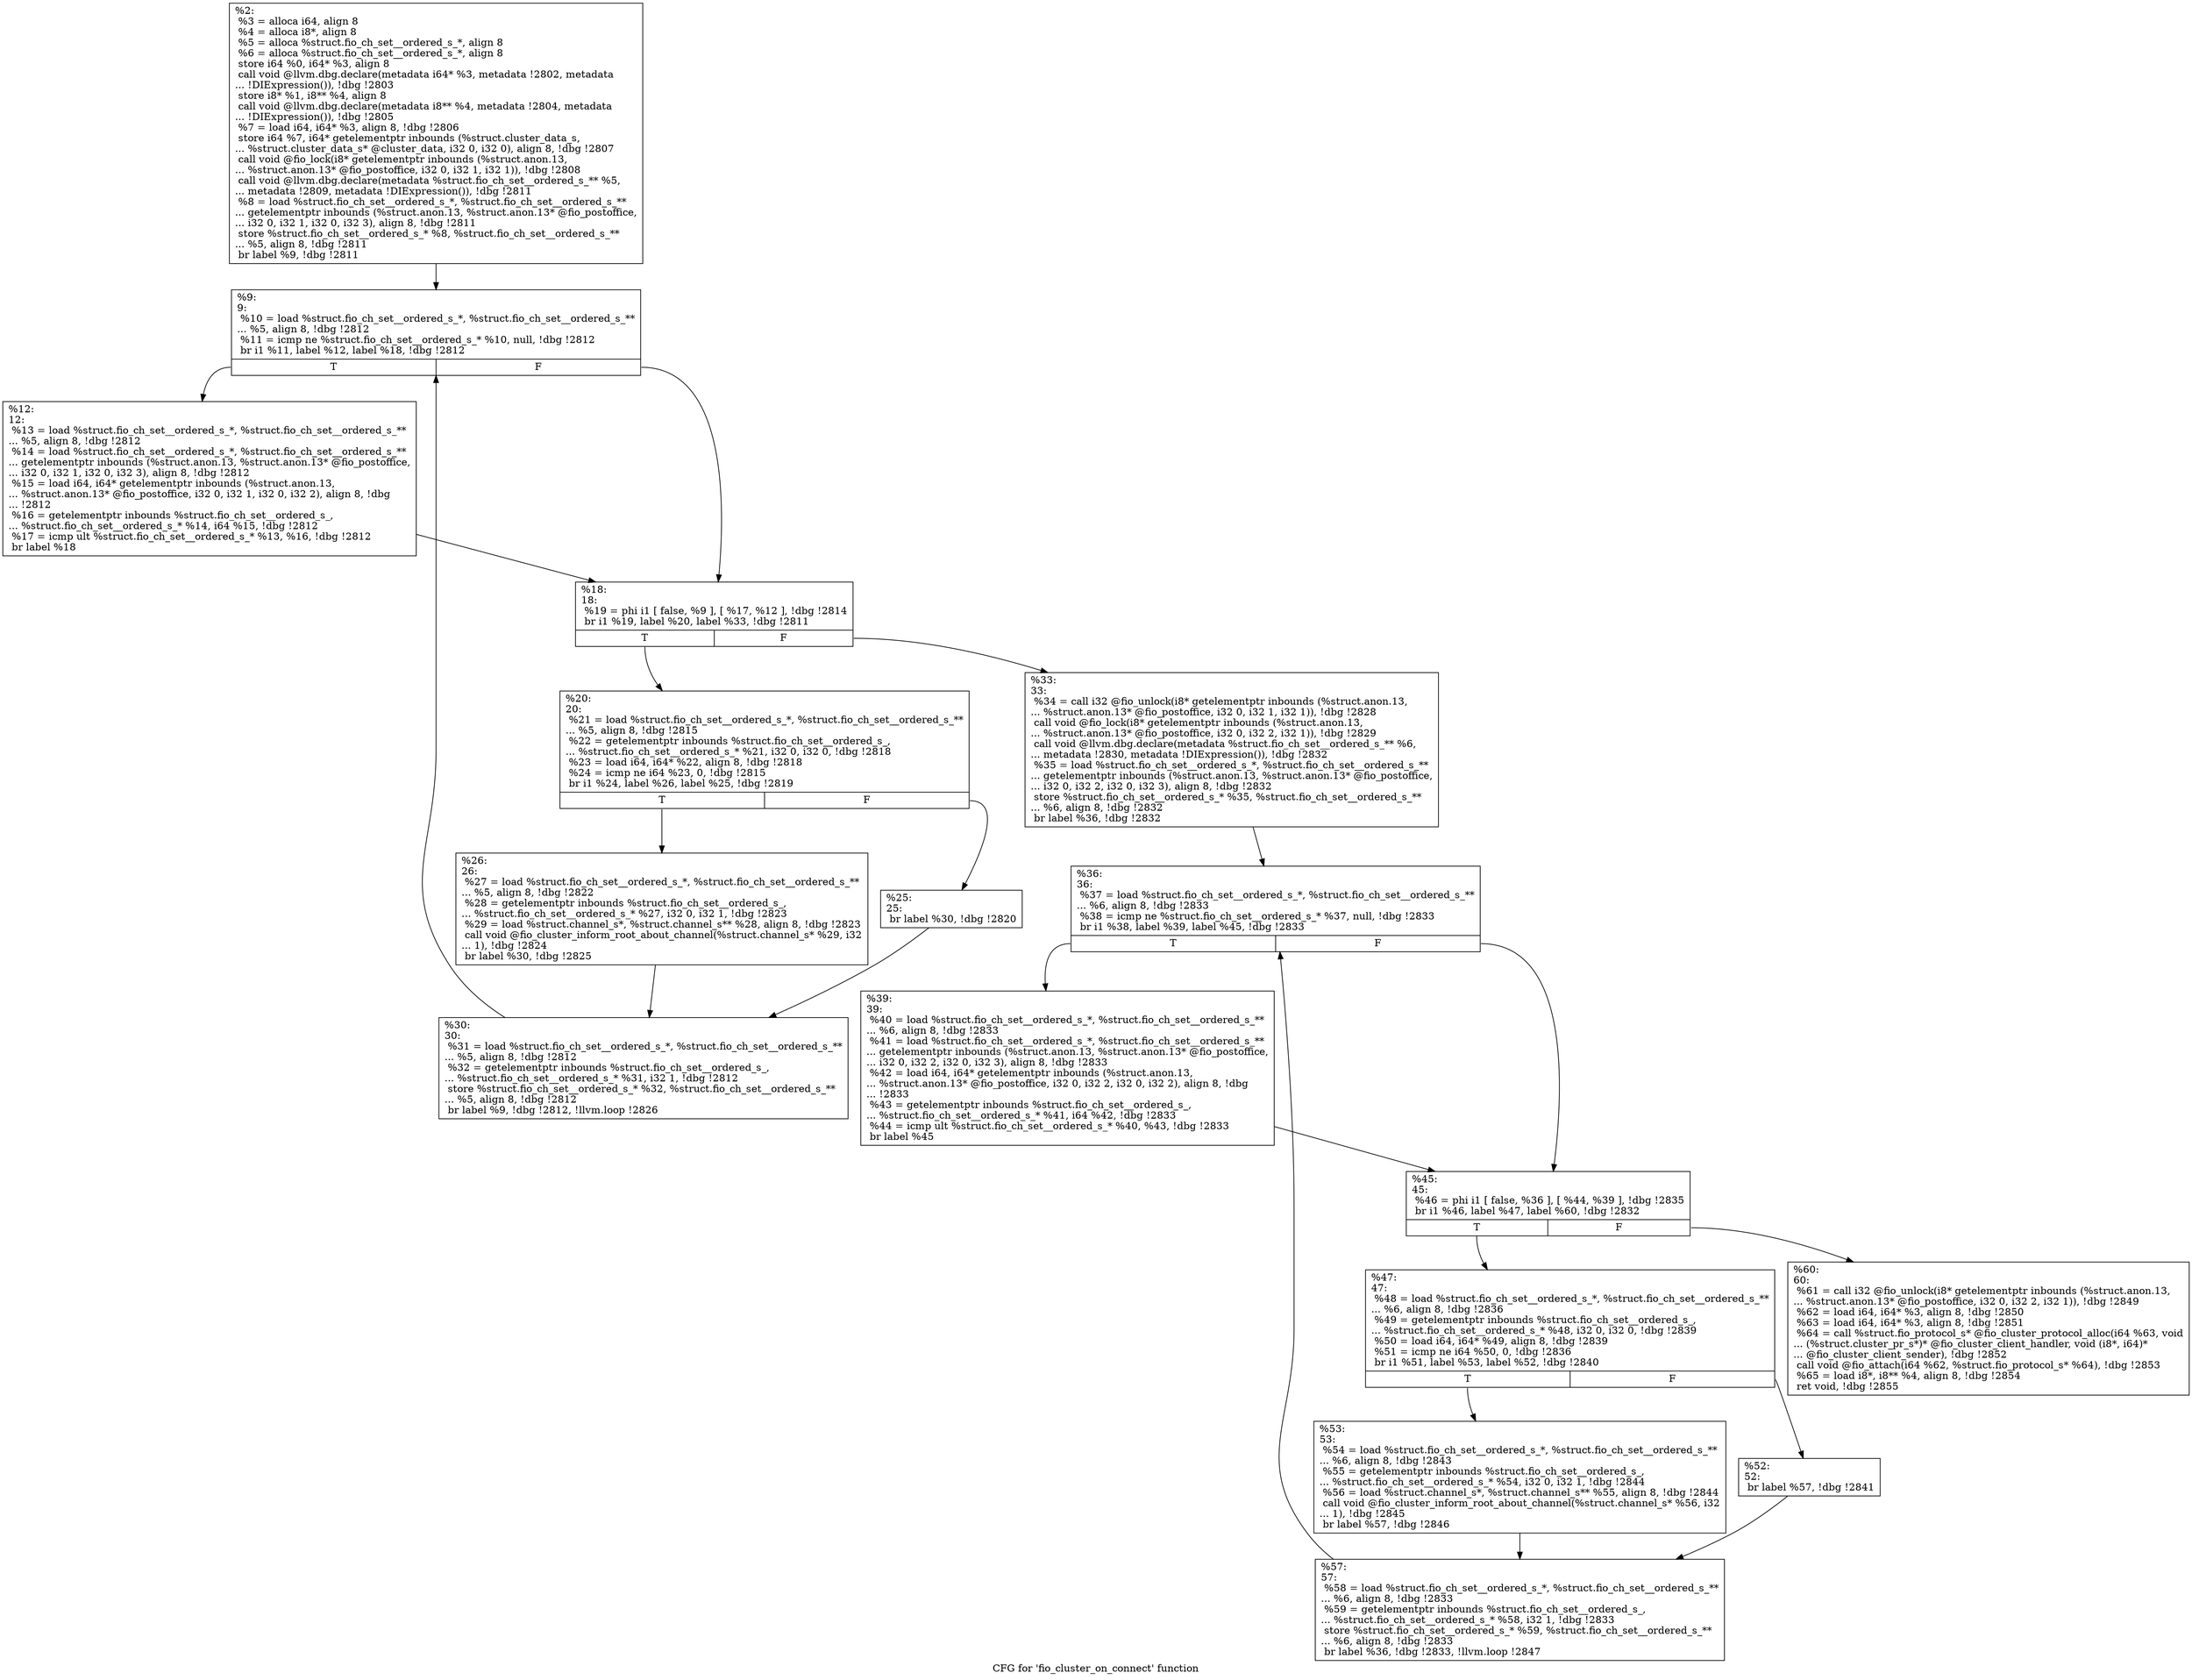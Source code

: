 digraph "CFG for 'fio_cluster_on_connect' function" {
	label="CFG for 'fio_cluster_on_connect' function";

	Node0x5568515469a0 [shape=record,label="{%2:\l  %3 = alloca i64, align 8\l  %4 = alloca i8*, align 8\l  %5 = alloca %struct.fio_ch_set__ordered_s_*, align 8\l  %6 = alloca %struct.fio_ch_set__ordered_s_*, align 8\l  store i64 %0, i64* %3, align 8\l  call void @llvm.dbg.declare(metadata i64* %3, metadata !2802, metadata\l... !DIExpression()), !dbg !2803\l  store i8* %1, i8** %4, align 8\l  call void @llvm.dbg.declare(metadata i8** %4, metadata !2804, metadata\l... !DIExpression()), !dbg !2805\l  %7 = load i64, i64* %3, align 8, !dbg !2806\l  store i64 %7, i64* getelementptr inbounds (%struct.cluster_data_s,\l... %struct.cluster_data_s* @cluster_data, i32 0, i32 0), align 8, !dbg !2807\l  call void @fio_lock(i8* getelementptr inbounds (%struct.anon.13,\l... %struct.anon.13* @fio_postoffice, i32 0, i32 1, i32 1)), !dbg !2808\l  call void @llvm.dbg.declare(metadata %struct.fio_ch_set__ordered_s_** %5,\l... metadata !2809, metadata !DIExpression()), !dbg !2811\l  %8 = load %struct.fio_ch_set__ordered_s_*, %struct.fio_ch_set__ordered_s_**\l... getelementptr inbounds (%struct.anon.13, %struct.anon.13* @fio_postoffice,\l... i32 0, i32 1, i32 0, i32 3), align 8, !dbg !2811\l  store %struct.fio_ch_set__ordered_s_* %8, %struct.fio_ch_set__ordered_s_**\l... %5, align 8, !dbg !2811\l  br label %9, !dbg !2811\l}"];
	Node0x5568515469a0 -> Node0x5568515488b0;
	Node0x5568515488b0 [shape=record,label="{%9:\l9:                                                \l  %10 = load %struct.fio_ch_set__ordered_s_*, %struct.fio_ch_set__ordered_s_**\l... %5, align 8, !dbg !2812\l  %11 = icmp ne %struct.fio_ch_set__ordered_s_* %10, null, !dbg !2812\l  br i1 %11, label %12, label %18, !dbg !2812\l|{<s0>T|<s1>F}}"];
	Node0x5568515488b0:s0 -> Node0x556851548900;
	Node0x5568515488b0:s1 -> Node0x556851548950;
	Node0x556851548900 [shape=record,label="{%12:\l12:                                               \l  %13 = load %struct.fio_ch_set__ordered_s_*, %struct.fio_ch_set__ordered_s_**\l... %5, align 8, !dbg !2812\l  %14 = load %struct.fio_ch_set__ordered_s_*, %struct.fio_ch_set__ordered_s_**\l... getelementptr inbounds (%struct.anon.13, %struct.anon.13* @fio_postoffice,\l... i32 0, i32 1, i32 0, i32 3), align 8, !dbg !2812\l  %15 = load i64, i64* getelementptr inbounds (%struct.anon.13,\l... %struct.anon.13* @fio_postoffice, i32 0, i32 1, i32 0, i32 2), align 8, !dbg\l... !2812\l  %16 = getelementptr inbounds %struct.fio_ch_set__ordered_s_,\l... %struct.fio_ch_set__ordered_s_* %14, i64 %15, !dbg !2812\l  %17 = icmp ult %struct.fio_ch_set__ordered_s_* %13, %16, !dbg !2812\l  br label %18\l}"];
	Node0x556851548900 -> Node0x556851548950;
	Node0x556851548950 [shape=record,label="{%18:\l18:                                               \l  %19 = phi i1 [ false, %9 ], [ %17, %12 ], !dbg !2814\l  br i1 %19, label %20, label %33, !dbg !2811\l|{<s0>T|<s1>F}}"];
	Node0x556851548950:s0 -> Node0x5568515489a0;
	Node0x556851548950:s1 -> Node0x556851548ae0;
	Node0x5568515489a0 [shape=record,label="{%20:\l20:                                               \l  %21 = load %struct.fio_ch_set__ordered_s_*, %struct.fio_ch_set__ordered_s_**\l... %5, align 8, !dbg !2815\l  %22 = getelementptr inbounds %struct.fio_ch_set__ordered_s_,\l... %struct.fio_ch_set__ordered_s_* %21, i32 0, i32 0, !dbg !2818\l  %23 = load i64, i64* %22, align 8, !dbg !2818\l  %24 = icmp ne i64 %23, 0, !dbg !2815\l  br i1 %24, label %26, label %25, !dbg !2819\l|{<s0>T|<s1>F}}"];
	Node0x5568515489a0:s0 -> Node0x556851548a40;
	Node0x5568515489a0:s1 -> Node0x5568515489f0;
	Node0x5568515489f0 [shape=record,label="{%25:\l25:                                               \l  br label %30, !dbg !2820\l}"];
	Node0x5568515489f0 -> Node0x556851548a90;
	Node0x556851548a40 [shape=record,label="{%26:\l26:                                               \l  %27 = load %struct.fio_ch_set__ordered_s_*, %struct.fio_ch_set__ordered_s_**\l... %5, align 8, !dbg !2822\l  %28 = getelementptr inbounds %struct.fio_ch_set__ordered_s_,\l... %struct.fio_ch_set__ordered_s_* %27, i32 0, i32 1, !dbg !2823\l  %29 = load %struct.channel_s*, %struct.channel_s** %28, align 8, !dbg !2823\l  call void @fio_cluster_inform_root_about_channel(%struct.channel_s* %29, i32\l... 1), !dbg !2824\l  br label %30, !dbg !2825\l}"];
	Node0x556851548a40 -> Node0x556851548a90;
	Node0x556851548a90 [shape=record,label="{%30:\l30:                                               \l  %31 = load %struct.fio_ch_set__ordered_s_*, %struct.fio_ch_set__ordered_s_**\l... %5, align 8, !dbg !2812\l  %32 = getelementptr inbounds %struct.fio_ch_set__ordered_s_,\l... %struct.fio_ch_set__ordered_s_* %31, i32 1, !dbg !2812\l  store %struct.fio_ch_set__ordered_s_* %32, %struct.fio_ch_set__ordered_s_**\l... %5, align 8, !dbg !2812\l  br label %9, !dbg !2812, !llvm.loop !2826\l}"];
	Node0x556851548a90 -> Node0x5568515488b0;
	Node0x556851548ae0 [shape=record,label="{%33:\l33:                                               \l  %34 = call i32 @fio_unlock(i8* getelementptr inbounds (%struct.anon.13,\l... %struct.anon.13* @fio_postoffice, i32 0, i32 1, i32 1)), !dbg !2828\l  call void @fio_lock(i8* getelementptr inbounds (%struct.anon.13,\l... %struct.anon.13* @fio_postoffice, i32 0, i32 2, i32 1)), !dbg !2829\l  call void @llvm.dbg.declare(metadata %struct.fio_ch_set__ordered_s_** %6,\l... metadata !2830, metadata !DIExpression()), !dbg !2832\l  %35 = load %struct.fio_ch_set__ordered_s_*, %struct.fio_ch_set__ordered_s_**\l... getelementptr inbounds (%struct.anon.13, %struct.anon.13* @fio_postoffice,\l... i32 0, i32 2, i32 0, i32 3), align 8, !dbg !2832\l  store %struct.fio_ch_set__ordered_s_* %35, %struct.fio_ch_set__ordered_s_**\l... %6, align 8, !dbg !2832\l  br label %36, !dbg !2832\l}"];
	Node0x556851548ae0 -> Node0x556851548b30;
	Node0x556851548b30 [shape=record,label="{%36:\l36:                                               \l  %37 = load %struct.fio_ch_set__ordered_s_*, %struct.fio_ch_set__ordered_s_**\l... %6, align 8, !dbg !2833\l  %38 = icmp ne %struct.fio_ch_set__ordered_s_* %37, null, !dbg !2833\l  br i1 %38, label %39, label %45, !dbg !2833\l|{<s0>T|<s1>F}}"];
	Node0x556851548b30:s0 -> Node0x556851548b80;
	Node0x556851548b30:s1 -> Node0x556851548bd0;
	Node0x556851548b80 [shape=record,label="{%39:\l39:                                               \l  %40 = load %struct.fio_ch_set__ordered_s_*, %struct.fio_ch_set__ordered_s_**\l... %6, align 8, !dbg !2833\l  %41 = load %struct.fio_ch_set__ordered_s_*, %struct.fio_ch_set__ordered_s_**\l... getelementptr inbounds (%struct.anon.13, %struct.anon.13* @fio_postoffice,\l... i32 0, i32 2, i32 0, i32 3), align 8, !dbg !2833\l  %42 = load i64, i64* getelementptr inbounds (%struct.anon.13,\l... %struct.anon.13* @fio_postoffice, i32 0, i32 2, i32 0, i32 2), align 8, !dbg\l... !2833\l  %43 = getelementptr inbounds %struct.fio_ch_set__ordered_s_,\l... %struct.fio_ch_set__ordered_s_* %41, i64 %42, !dbg !2833\l  %44 = icmp ult %struct.fio_ch_set__ordered_s_* %40, %43, !dbg !2833\l  br label %45\l}"];
	Node0x556851548b80 -> Node0x556851548bd0;
	Node0x556851548bd0 [shape=record,label="{%45:\l45:                                               \l  %46 = phi i1 [ false, %36 ], [ %44, %39 ], !dbg !2835\l  br i1 %46, label %47, label %60, !dbg !2832\l|{<s0>T|<s1>F}}"];
	Node0x556851548bd0:s0 -> Node0x556851548c20;
	Node0x556851548bd0:s1 -> Node0x556851548d60;
	Node0x556851548c20 [shape=record,label="{%47:\l47:                                               \l  %48 = load %struct.fio_ch_set__ordered_s_*, %struct.fio_ch_set__ordered_s_**\l... %6, align 8, !dbg !2836\l  %49 = getelementptr inbounds %struct.fio_ch_set__ordered_s_,\l... %struct.fio_ch_set__ordered_s_* %48, i32 0, i32 0, !dbg !2839\l  %50 = load i64, i64* %49, align 8, !dbg !2839\l  %51 = icmp ne i64 %50, 0, !dbg !2836\l  br i1 %51, label %53, label %52, !dbg !2840\l|{<s0>T|<s1>F}}"];
	Node0x556851548c20:s0 -> Node0x556851548cc0;
	Node0x556851548c20:s1 -> Node0x556851548c70;
	Node0x556851548c70 [shape=record,label="{%52:\l52:                                               \l  br label %57, !dbg !2841\l}"];
	Node0x556851548c70 -> Node0x556851548d10;
	Node0x556851548cc0 [shape=record,label="{%53:\l53:                                               \l  %54 = load %struct.fio_ch_set__ordered_s_*, %struct.fio_ch_set__ordered_s_**\l... %6, align 8, !dbg !2843\l  %55 = getelementptr inbounds %struct.fio_ch_set__ordered_s_,\l... %struct.fio_ch_set__ordered_s_* %54, i32 0, i32 1, !dbg !2844\l  %56 = load %struct.channel_s*, %struct.channel_s** %55, align 8, !dbg !2844\l  call void @fio_cluster_inform_root_about_channel(%struct.channel_s* %56, i32\l... 1), !dbg !2845\l  br label %57, !dbg !2846\l}"];
	Node0x556851548cc0 -> Node0x556851548d10;
	Node0x556851548d10 [shape=record,label="{%57:\l57:                                               \l  %58 = load %struct.fio_ch_set__ordered_s_*, %struct.fio_ch_set__ordered_s_**\l... %6, align 8, !dbg !2833\l  %59 = getelementptr inbounds %struct.fio_ch_set__ordered_s_,\l... %struct.fio_ch_set__ordered_s_* %58, i32 1, !dbg !2833\l  store %struct.fio_ch_set__ordered_s_* %59, %struct.fio_ch_set__ordered_s_**\l... %6, align 8, !dbg !2833\l  br label %36, !dbg !2833, !llvm.loop !2847\l}"];
	Node0x556851548d10 -> Node0x556851548b30;
	Node0x556851548d60 [shape=record,label="{%60:\l60:                                               \l  %61 = call i32 @fio_unlock(i8* getelementptr inbounds (%struct.anon.13,\l... %struct.anon.13* @fio_postoffice, i32 0, i32 2, i32 1)), !dbg !2849\l  %62 = load i64, i64* %3, align 8, !dbg !2850\l  %63 = load i64, i64* %3, align 8, !dbg !2851\l  %64 = call %struct.fio_protocol_s* @fio_cluster_protocol_alloc(i64 %63, void\l... (%struct.cluster_pr_s*)* @fio_cluster_client_handler, void (i8*, i64)*\l... @fio_cluster_client_sender), !dbg !2852\l  call void @fio_attach(i64 %62, %struct.fio_protocol_s* %64), !dbg !2853\l  %65 = load i8*, i8** %4, align 8, !dbg !2854\l  ret void, !dbg !2855\l}"];
}
